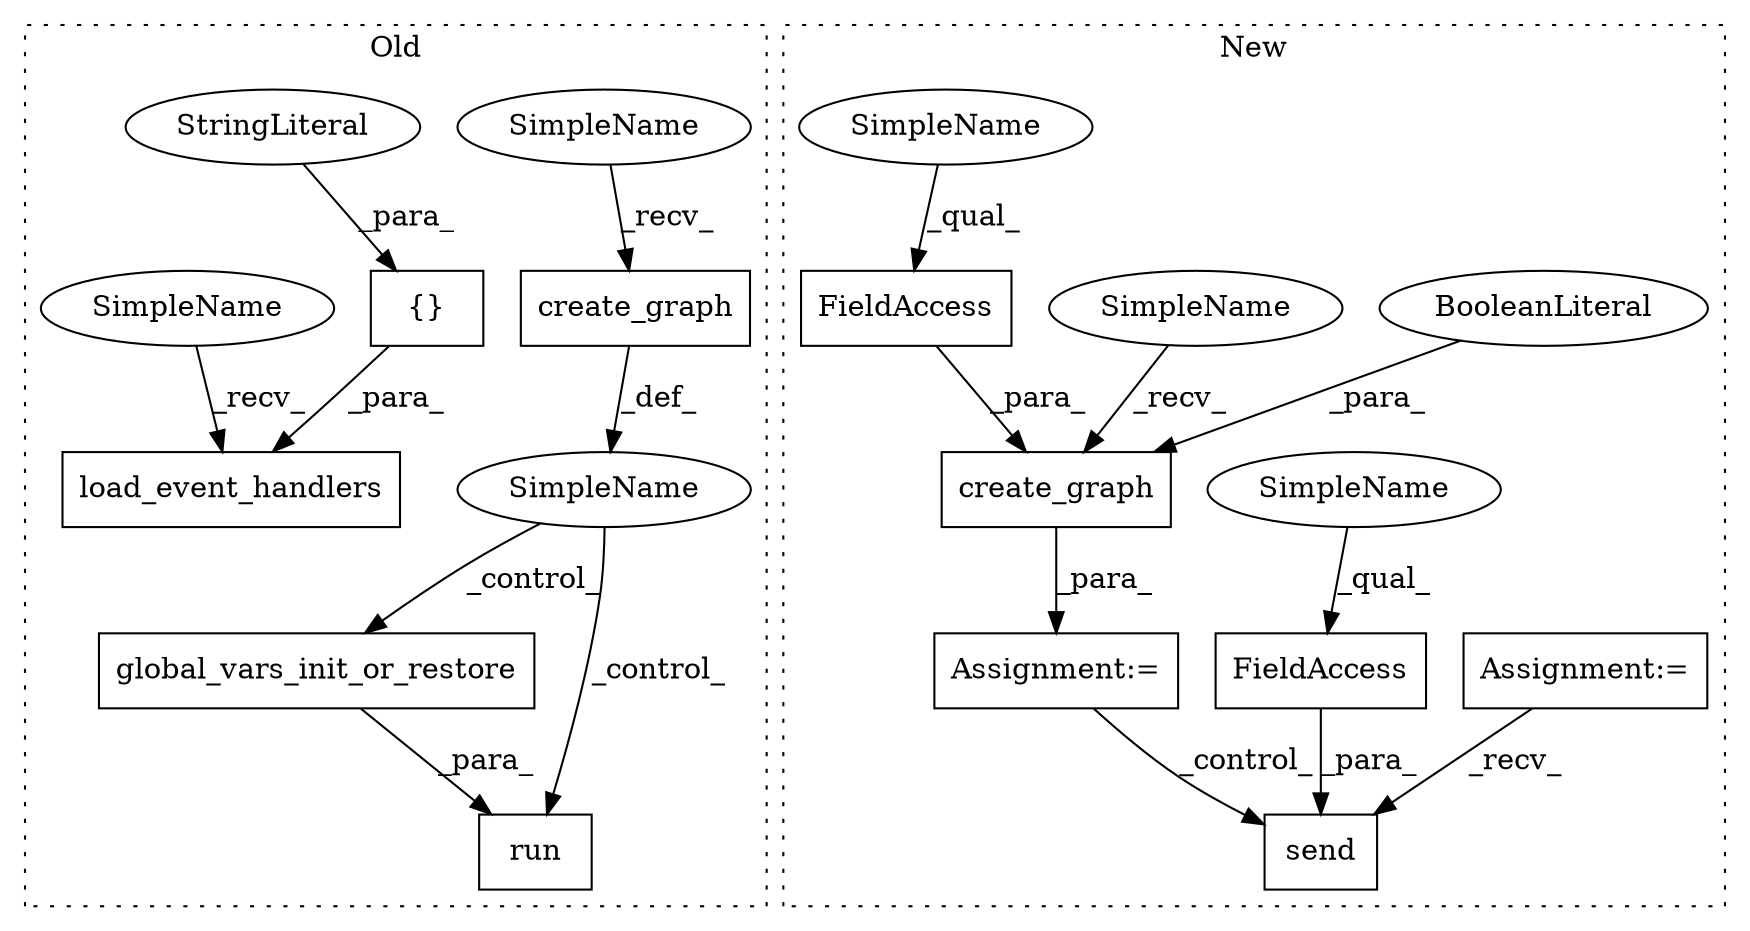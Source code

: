 digraph G {
subgraph cluster0 {
1 [label="global_vars_init_or_restore" a="32" s="3880" l="29" shape="box"];
4 [label="create_graph" a="32" s="3830" l="14" shape="box"];
6 [label="run" a="32" s="3876,3909" l="4,1" shape="box"];
7 [label="SimpleName" a="42" s="" l="" shape="ellipse"];
9 [label="load_event_handlers" a="32" s="3699,3783" l="20,1" shape="box"];
10 [label="{}" a="4" s="3731,3782" l="1,1" shape="box"];
12 [label="StringLiteral" a="45" s="3732" l="50" shape="ellipse"];
15 [label="SimpleName" a="42" s="3818" l="11" shape="ellipse"];
16 [label="SimpleName" a="42" s="3687" l="11" shape="ellipse"];
label = "Old";
style="dotted";
}
subgraph cluster1 {
2 [label="create_graph" a="32" s="3950,3985" l="13,1" shape="box"];
3 [label="FieldAccess" a="22" s="3963" l="15" shape="box"];
5 [label="BooleanLiteral" a="9" s="3981" l="4" shape="ellipse"];
8 [label="Assignment:=" a="7" s="3937" l="1" shape="box"];
11 [label="FieldAccess" a="22" s="4121" l="15" shape="box"];
13 [label="send" a="32" s="4116,4141" l="5,1" shape="box"];
14 [label="Assignment:=" a="7" s="3832" l="16" shape="box"];
17 [label="SimpleName" a="42" s="3938" l="11" shape="ellipse"];
18 [label="SimpleName" a="42" s="4121" l="11" shape="ellipse"];
19 [label="SimpleName" a="42" s="3963" l="11" shape="ellipse"];
label = "New";
style="dotted";
}
1 -> 6 [label="_para_"];
2 -> 8 [label="_para_"];
3 -> 2 [label="_para_"];
4 -> 7 [label="_def_"];
5 -> 2 [label="_para_"];
7 -> 6 [label="_control_"];
7 -> 1 [label="_control_"];
8 -> 13 [label="_control_"];
10 -> 9 [label="_para_"];
11 -> 13 [label="_para_"];
12 -> 10 [label="_para_"];
14 -> 13 [label="_recv_"];
15 -> 4 [label="_recv_"];
16 -> 9 [label="_recv_"];
17 -> 2 [label="_recv_"];
18 -> 11 [label="_qual_"];
19 -> 3 [label="_qual_"];
}